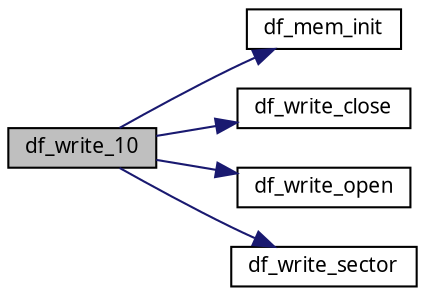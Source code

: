 digraph G
{
  edge [fontname="FreeSans.ttf",fontsize=10,labelfontname="FreeSans.ttf",labelfontsize=10];
  node [fontname="FreeSans.ttf",fontsize=10,shape=record];
  rankdir=LR;
  Node1 [label="df_write_10",height=0.2,width=0.4,color="black", fillcolor="grey75", style="filled" fontcolor="black"];
  Node1 -> Node2 [color="midnightblue",fontsize=10,style="solid",fontname="FreeSans.ttf"];
  Node2 [label="df_mem_init",height=0.2,width=0.4,color="black", fillcolor="white", style="filled",URL="$a00036.html#904988fe40f0fc0d9ccf9b4041e5133e",tooltip="This function initializes the hw/sw ressources required to drive the DF."];
  Node1 -> Node3 [color="midnightblue",fontsize=10,style="solid",fontname="FreeSans.ttf"];
  Node3 [label="df_write_close",height=0.2,width=0.4,color="black", fillcolor="white", style="filled",URL="$a00034.html#0ab831b820f2a30a2e273a7e7e820252",tooltip="This function fills the end of the logical sector (512B) and launch page programming..."];
  Node1 -> Node4 [color="midnightblue",fontsize=10,style="solid",fontname="FreeSans.ttf"];
  Node4 [label="df_write_open",height=0.2,width=0.4,color="black", fillcolor="white", style="filled",URL="$a00034.html#ff167c7f03438afd57e148a2d12ade41",tooltip="This function opens a DF memory in write mode at a given sector address."];
  Node1 -> Node5 [color="midnightblue",fontsize=10,style="solid",fontname="FreeSans.ttf"];
  Node5 [label="df_write_sector",height=0.2,width=0.4,color="black", fillcolor="white", style="filled",URL="$a00034.html#2241c23b970d692b0698dd7d75eb41b5",tooltip="This function is optimized and writes nb-sector * 512 Bytes from USB controller to..."];
}
